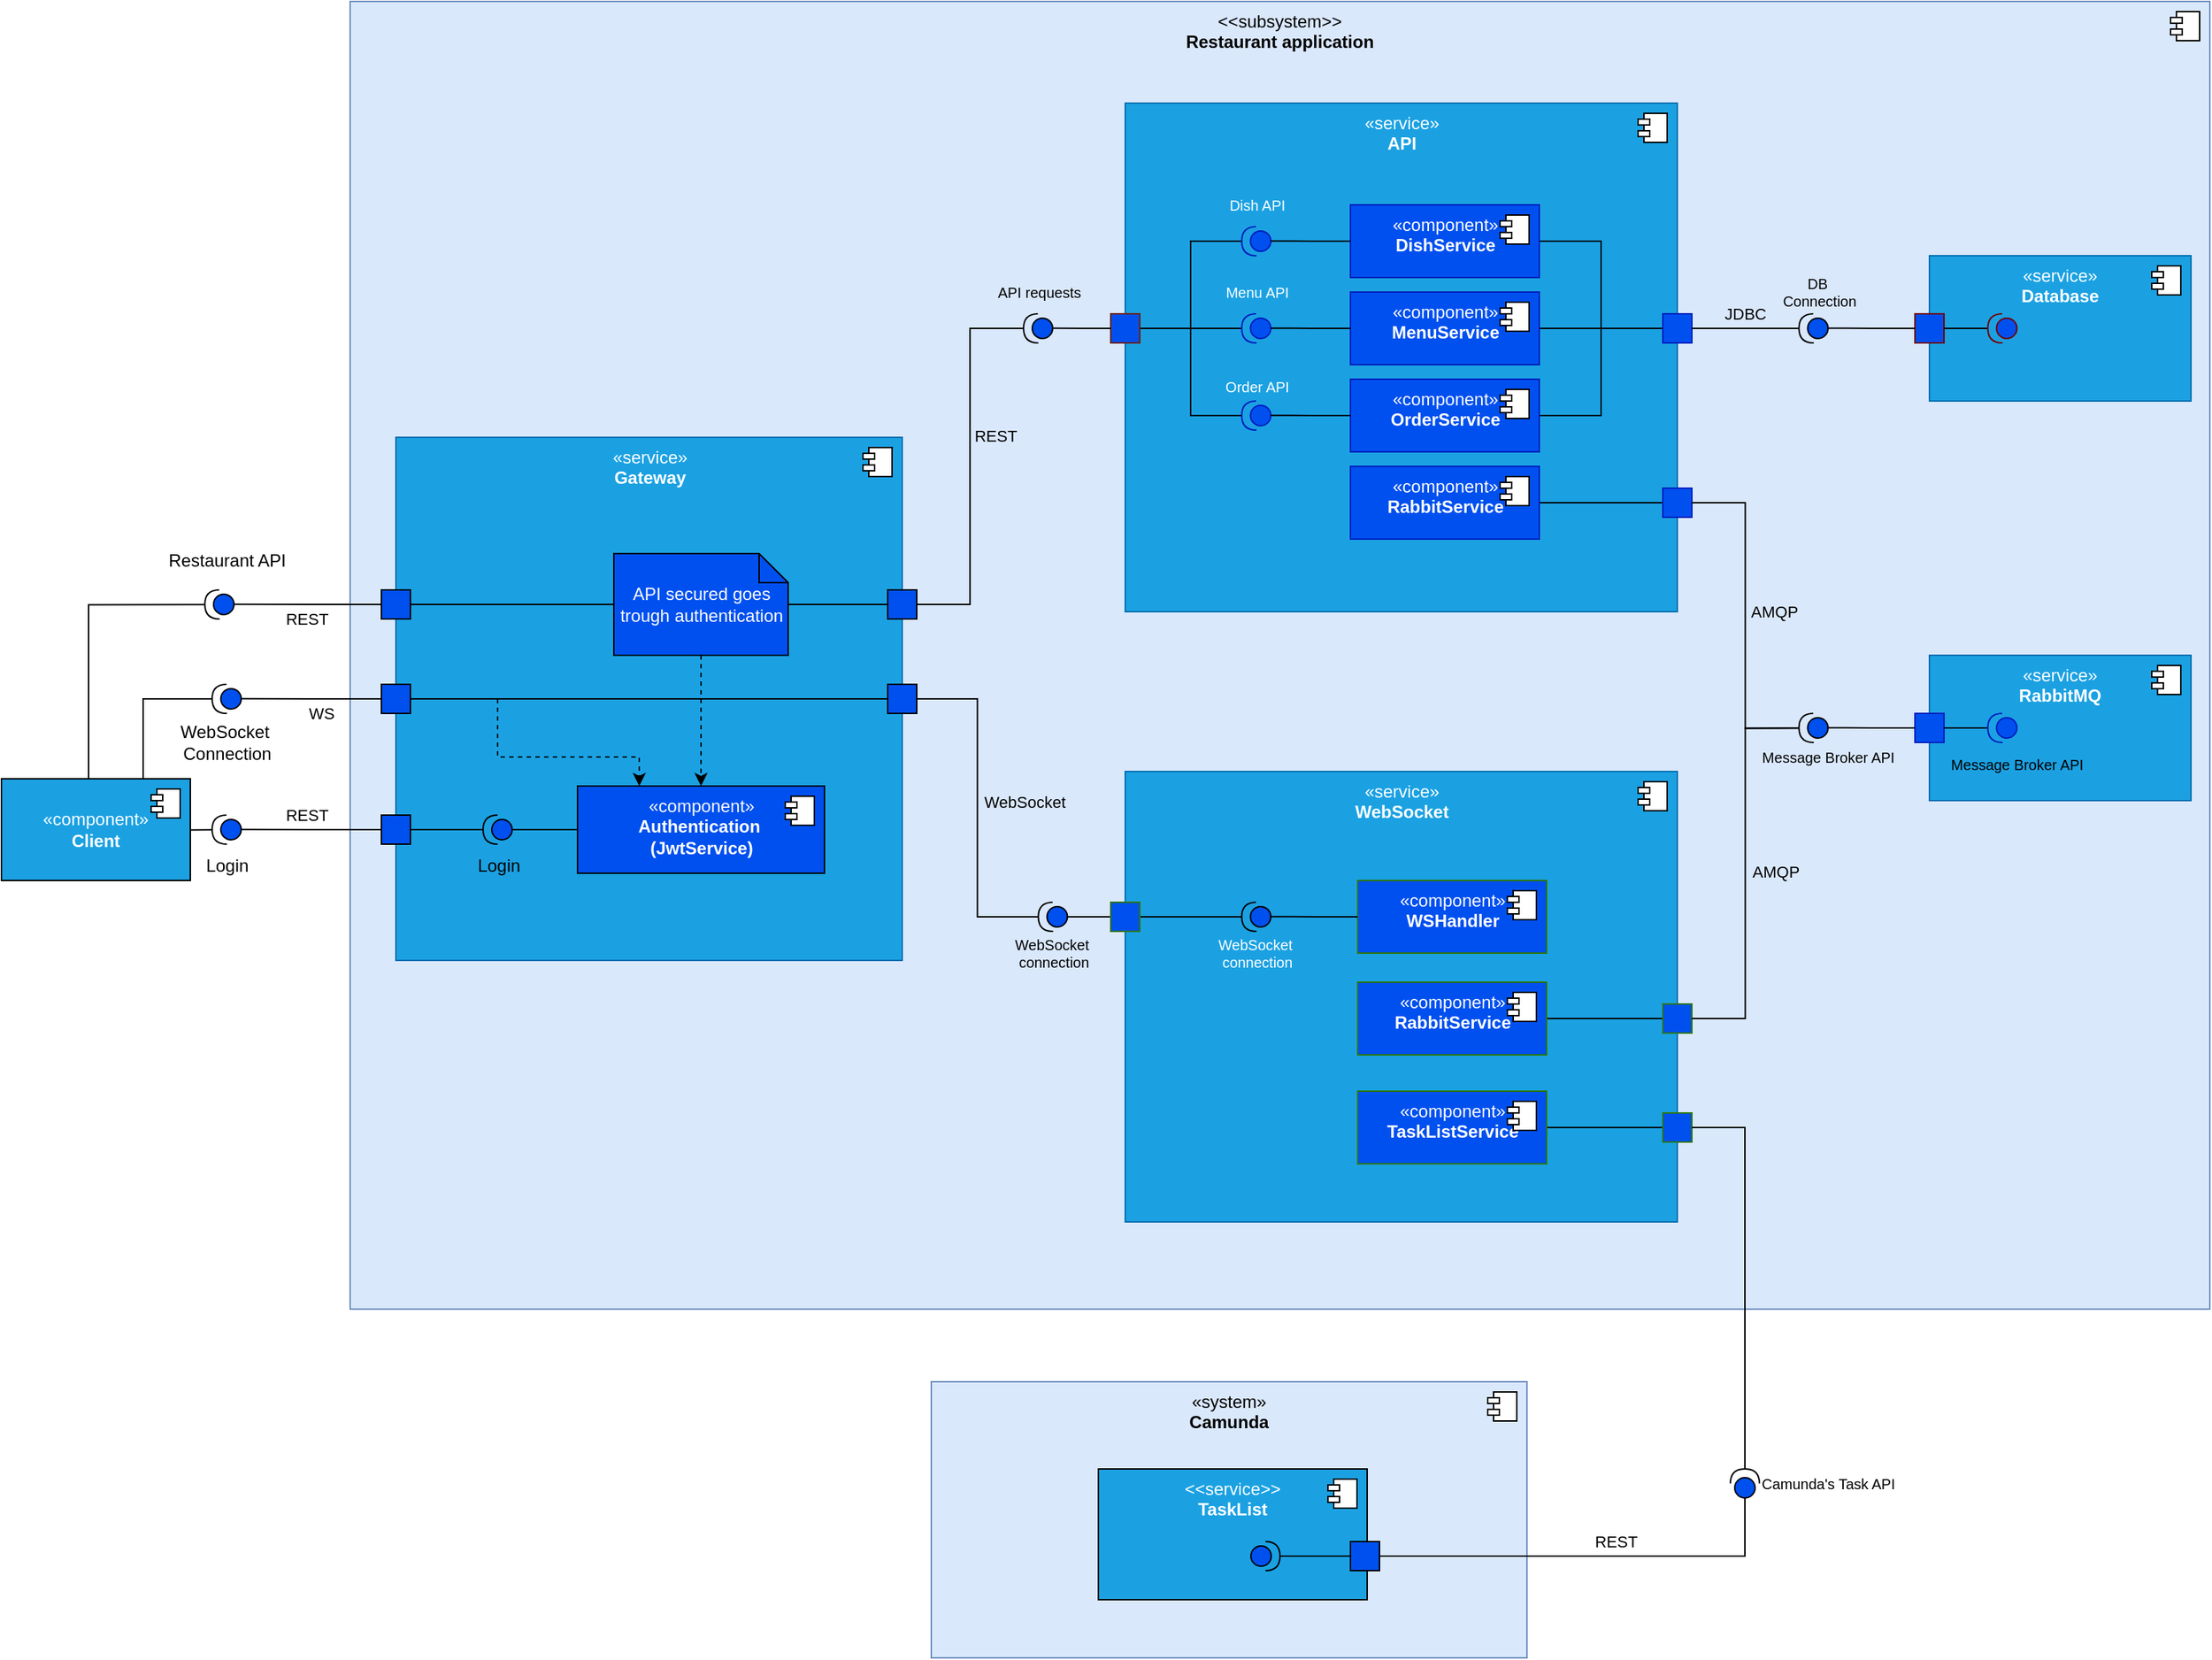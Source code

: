 <mxfile version="28.1.1">
  <diagram name="Pagina-1" id="MnMaTp1NcrIObYT-GjtD">
    <mxGraphModel dx="1760" dy="1254" grid="1" gridSize="10" guides="1" tooltips="1" connect="1" arrows="1" fold="1" page="1" pageScale="1" pageWidth="827" pageHeight="1169" math="0" shadow="0">
      <root>
        <mxCell id="0" />
        <mxCell id="1" parent="0" />
        <mxCell id="Nlh5MWxRUOQyulOnam_9-148" value="«system»&lt;br&gt;&lt;b&gt;Camunda&lt;/b&gt;" style="html=1;dropTarget=0;whiteSpace=wrap;verticalAlign=top;labelBackgroundColor=none;fillColor=#dae8fc;strokeColor=#6c8ebf;" vertex="1" parent="1">
          <mxGeometry x="660" y="960" width="410" height="190" as="geometry" />
        </mxCell>
        <mxCell id="Nlh5MWxRUOQyulOnam_9-149" value="" style="shape=module;jettyWidth=8;jettyHeight=4;fontColor=light-dark(#000000,#000000);labelBackgroundColor=none;" vertex="1" parent="Nlh5MWxRUOQyulOnam_9-148">
          <mxGeometry x="1" width="20" height="20" relative="1" as="geometry">
            <mxPoint x="-27" y="7" as="offset" />
          </mxGeometry>
        </mxCell>
        <mxCell id="Nlh5MWxRUOQyulOnam_9-144" value="&lt;div&gt;&amp;lt;&amp;lt;subsystem&amp;gt;&amp;gt;&lt;/div&gt;&lt;div&gt;&lt;b&gt;Restaurant application&lt;/b&gt;&lt;/div&gt;" style="html=1;dropTarget=0;whiteSpace=wrap;verticalAlign=top;fillColor=#dae8fc;strokeColor=#6c8ebf;labelBackgroundColor=none;" vertex="1" parent="1">
          <mxGeometry x="260" y="10" width="1280" height="900" as="geometry" />
        </mxCell>
        <mxCell id="Nlh5MWxRUOQyulOnam_9-145" value="" style="shape=module;jettyWidth=8;jettyHeight=4;fontColor=light-dark(#000000,#000000);labelBackgroundColor=none;" vertex="1" parent="Nlh5MWxRUOQyulOnam_9-144">
          <mxGeometry x="1" width="20" height="20" relative="1" as="geometry">
            <mxPoint x="-27" y="7" as="offset" />
          </mxGeometry>
        </mxCell>
        <mxCell id="Nlh5MWxRUOQyulOnam_9-1" value="«service»&lt;br&gt;&lt;b&gt;Gateway&lt;/b&gt;" style="html=1;dropTarget=0;whiteSpace=wrap;verticalAlign=top;fontColor=#ffffff;labelBackgroundColor=none;fillColor=#1ba1e2;strokeColor=#006EAF;" vertex="1" parent="1">
          <mxGeometry x="291.5" y="310" width="348.5" height="360" as="geometry" />
        </mxCell>
        <mxCell id="Nlh5MWxRUOQyulOnam_9-2" value="" style="shape=module;jettyWidth=8;jettyHeight=4;fontColor=light-dark(#000000,#000000);labelBackgroundColor=none;" vertex="1" parent="Nlh5MWxRUOQyulOnam_9-1">
          <mxGeometry x="1" width="20" height="20" relative="1" as="geometry">
            <mxPoint x="-27" y="7" as="offset" />
          </mxGeometry>
        </mxCell>
        <mxCell id="Nlh5MWxRUOQyulOnam_9-3" value="«component»&lt;br&gt;&lt;b&gt;Authentication&amp;nbsp;&lt;/b&gt;&lt;div&gt;&lt;b&gt;(JwtService)&lt;/b&gt;&lt;/div&gt;" style="html=1;dropTarget=0;whiteSpace=wrap;verticalAlign=top;fontColor=light-dark(#FFFFFF,#000000);labelBackgroundColor=none;fillColor=#0050EF;" vertex="1" parent="1">
          <mxGeometry x="416.5" y="550" width="170" height="60" as="geometry" />
        </mxCell>
        <mxCell id="Nlh5MWxRUOQyulOnam_9-4" value="" style="shape=module;jettyWidth=8;jettyHeight=4;fontColor=light-dark(#000000,#000000);labelBackgroundColor=none;" vertex="1" parent="Nlh5MWxRUOQyulOnam_9-3">
          <mxGeometry x="1" width="20" height="20" relative="1" as="geometry">
            <mxPoint x="-27" y="7" as="offset" />
          </mxGeometry>
        </mxCell>
        <mxCell id="Nlh5MWxRUOQyulOnam_9-10" style="edgeStyle=orthogonalEdgeStyle;rounded=0;orthogonalLoop=1;jettySize=auto;html=1;entryX=1;entryY=0.5;entryDx=0;entryDy=0;endArrow=none;endFill=0;fontColor=light-dark(#000000,#000000);labelBackgroundColor=none;" edge="1" parent="1" source="Nlh5MWxRUOQyulOnam_9-6" target="Nlh5MWxRUOQyulOnam_9-9">
          <mxGeometry relative="1" as="geometry" />
        </mxCell>
        <mxCell id="Nlh5MWxRUOQyulOnam_9-6" value="" style="shape=providedRequiredInterface;html=1;verticalLabelPosition=bottom;sketch=0;rotation=-180;fontColor=light-dark(#000000,#000000);labelBackgroundColor=none;fillColor=#0050EF;" vertex="1" parent="1">
          <mxGeometry x="351.5" y="570" width="20" height="20" as="geometry" />
        </mxCell>
        <mxCell id="Nlh5MWxRUOQyulOnam_9-7" style="edgeStyle=orthogonalEdgeStyle;rounded=0;orthogonalLoop=1;jettySize=auto;html=1;entryX=0;entryY=0.5;entryDx=0;entryDy=0;entryPerimeter=0;shape=wire;dashed=1;endArrow=none;endFill=0;fontColor=light-dark(#000000,#000000);labelBackgroundColor=none;" edge="1" parent="1" source="Nlh5MWxRUOQyulOnam_9-3" target="Nlh5MWxRUOQyulOnam_9-6">
          <mxGeometry relative="1" as="geometry" />
        </mxCell>
        <mxCell id="Nlh5MWxRUOQyulOnam_9-8" value="Login" style="text;html=1;align=center;verticalAlign=middle;resizable=0;points=[];autosize=1;strokeColor=none;fillColor=none;fontColor=light-dark(#000000,#000000);labelBackgroundColor=none;" vertex="1" parent="1">
          <mxGeometry x="336.5" y="590" width="50" height="30" as="geometry" />
        </mxCell>
        <mxCell id="Nlh5MWxRUOQyulOnam_9-9" value="" style="whiteSpace=wrap;html=1;aspect=fixed;fontColor=light-dark(#000000,#000000);labelBackgroundColor=none;fillColor=#0050EF;" vertex="1" parent="1">
          <mxGeometry x="281.5" y="570" width="20" height="20" as="geometry" />
        </mxCell>
        <mxCell id="Nlh5MWxRUOQyulOnam_9-11" value="«component»&lt;br&gt;&lt;b&gt;Client&lt;/b&gt;" style="html=1;dropTarget=0;whiteSpace=wrap;fontColor=light-dark(#FFFFFF,#000000);labelBackgroundColor=none;fillColor=#1BA1E2;" vertex="1" parent="1">
          <mxGeometry x="20" y="545" width="130" height="70" as="geometry" />
        </mxCell>
        <mxCell id="Nlh5MWxRUOQyulOnam_9-12" value="" style="shape=module;jettyWidth=8;jettyHeight=4;fontColor=light-dark(#000000,#000000);labelBackgroundColor=none;" vertex="1" parent="Nlh5MWxRUOQyulOnam_9-11">
          <mxGeometry x="1" width="20" height="20" relative="1" as="geometry">
            <mxPoint x="-27" y="7" as="offset" />
          </mxGeometry>
        </mxCell>
        <mxCell id="Nlh5MWxRUOQyulOnam_9-16" style="edgeStyle=orthogonalEdgeStyle;rounded=0;orthogonalLoop=1;jettySize=auto;html=1;exitX=1;exitY=0.5;exitDx=0;exitDy=0;exitPerimeter=0;entryX=1;entryY=0.5;entryDx=0;entryDy=0;endArrow=none;endFill=0;fontColor=light-dark(#000000,#000000);labelBackgroundColor=none;" edge="1" parent="1" source="Nlh5MWxRUOQyulOnam_9-13" target="Nlh5MWxRUOQyulOnam_9-11">
          <mxGeometry relative="1" as="geometry" />
        </mxCell>
        <mxCell id="Nlh5MWxRUOQyulOnam_9-13" value="" style="shape=providedRequiredInterface;html=1;verticalLabelPosition=bottom;sketch=0;rotation=-181;fontColor=light-dark(#000000,#000000);labelBackgroundColor=none;fillColor=#0050EF;" vertex="1" parent="1">
          <mxGeometry x="165" y="570" width="20" height="20" as="geometry" />
        </mxCell>
        <mxCell id="Nlh5MWxRUOQyulOnam_9-14" value="REST" style="edgeStyle=orthogonalEdgeStyle;rounded=0;orthogonalLoop=1;jettySize=auto;html=1;entryX=0;entryY=0.5;entryDx=0;entryDy=0;entryPerimeter=0;endArrow=none;endFill=0;fontColor=light-dark(#000000,#000000);labelBackgroundColor=none;" edge="1" parent="1" source="Nlh5MWxRUOQyulOnam_9-9" target="Nlh5MWxRUOQyulOnam_9-13">
          <mxGeometry x="0.067" y="-10" relative="1" as="geometry">
            <mxPoint as="offset" />
          </mxGeometry>
        </mxCell>
        <mxCell id="Nlh5MWxRUOQyulOnam_9-17" value="Login" style="text;html=1;align=center;verticalAlign=middle;resizable=0;points=[];autosize=1;strokeColor=none;fillColor=none;fontColor=light-dark(#000000,#000000);labelBackgroundColor=none;" vertex="1" parent="1">
          <mxGeometry x="150" y="590" width="50" height="30" as="geometry" />
        </mxCell>
        <mxCell id="Nlh5MWxRUOQyulOnam_9-18" value="«service»&lt;br&gt;&lt;b&gt;API&lt;/b&gt;" style="html=1;dropTarget=0;whiteSpace=wrap;verticalAlign=top;fontColor=#ffffff;labelBackgroundColor=none;fillColor=#1ba1e2;strokeColor=#006EAF;" vertex="1" parent="1">
          <mxGeometry x="793.5" y="80" width="380" height="350" as="geometry" />
        </mxCell>
        <mxCell id="Nlh5MWxRUOQyulOnam_9-19" value="" style="shape=module;jettyWidth=8;jettyHeight=4;fontColor=light-dark(#000000,#000000);labelBackgroundColor=none;" vertex="1" parent="Nlh5MWxRUOQyulOnam_9-18">
          <mxGeometry x="1" width="20" height="20" relative="1" as="geometry">
            <mxPoint x="-27" y="7" as="offset" />
          </mxGeometry>
        </mxCell>
        <mxCell id="Nlh5MWxRUOQyulOnam_9-135" style="edgeStyle=orthogonalEdgeStyle;rounded=0;orthogonalLoop=1;jettySize=auto;html=1;entryX=0;entryY=0.5;entryDx=0;entryDy=0;endArrow=none;endFill=0;fontColor=light-dark(#000000,#000000);labelBackgroundColor=none;" edge="1" parent="1" source="Nlh5MWxRUOQyulOnam_9-20" target="Nlh5MWxRUOQyulOnam_9-134">
          <mxGeometry relative="1" as="geometry" />
        </mxCell>
        <mxCell id="Nlh5MWxRUOQyulOnam_9-20" value="«component»&lt;br&gt;&lt;div&gt;&lt;b&gt;DishService&lt;/b&gt;&lt;/div&gt;" style="html=1;dropTarget=0;whiteSpace=wrap;verticalAlign=top;fontColor=#ffffff;labelBackgroundColor=none;fillColor=#0050ef;strokeColor=#001DBC;" vertex="1" parent="1">
          <mxGeometry x="948.5" y="150" width="130" height="50" as="geometry" />
        </mxCell>
        <mxCell id="Nlh5MWxRUOQyulOnam_9-21" value="" style="shape=module;jettyWidth=8;jettyHeight=4;fontColor=light-dark(#000000,#000000);labelBackgroundColor=none;" vertex="1" parent="Nlh5MWxRUOQyulOnam_9-20">
          <mxGeometry x="1" width="20" height="20" relative="1" as="geometry">
            <mxPoint x="-27" y="7" as="offset" />
          </mxGeometry>
        </mxCell>
        <mxCell id="Nlh5MWxRUOQyulOnam_9-136" style="edgeStyle=orthogonalEdgeStyle;rounded=0;orthogonalLoop=1;jettySize=auto;html=1;entryX=0;entryY=0.5;entryDx=0;entryDy=0;endArrow=none;endFill=0;fontColor=light-dark(#000000,#000000);labelBackgroundColor=none;" edge="1" parent="1" source="Nlh5MWxRUOQyulOnam_9-22" target="Nlh5MWxRUOQyulOnam_9-134">
          <mxGeometry relative="1" as="geometry" />
        </mxCell>
        <mxCell id="Nlh5MWxRUOQyulOnam_9-22" value="«component»&lt;br&gt;&lt;div&gt;&lt;b&gt;MenuService&lt;/b&gt;&lt;/div&gt;" style="html=1;dropTarget=0;whiteSpace=wrap;verticalAlign=top;fontColor=#ffffff;labelBackgroundColor=none;fillColor=#0050ef;strokeColor=#001DBC;" vertex="1" parent="1">
          <mxGeometry x="948.5" y="210" width="130" height="50" as="geometry" />
        </mxCell>
        <mxCell id="Nlh5MWxRUOQyulOnam_9-23" value="" style="shape=module;jettyWidth=8;jettyHeight=4;fontColor=light-dark(#000000,#000000);labelBackgroundColor=none;" vertex="1" parent="Nlh5MWxRUOQyulOnam_9-22">
          <mxGeometry x="1" width="20" height="20" relative="1" as="geometry">
            <mxPoint x="-27" y="7" as="offset" />
          </mxGeometry>
        </mxCell>
        <mxCell id="Nlh5MWxRUOQyulOnam_9-139" style="edgeStyle=orthogonalEdgeStyle;rounded=0;orthogonalLoop=1;jettySize=auto;html=1;entryX=0;entryY=0.5;entryDx=0;entryDy=0;endArrow=none;endFill=0;fontColor=light-dark(#000000,#000000);labelBackgroundColor=none;" edge="1" parent="1" source="Nlh5MWxRUOQyulOnam_9-24" target="Nlh5MWxRUOQyulOnam_9-134">
          <mxGeometry relative="1" as="geometry" />
        </mxCell>
        <mxCell id="Nlh5MWxRUOQyulOnam_9-24" value="«component»&lt;br&gt;&lt;div&gt;&lt;b&gt;OrderService&lt;/b&gt;&lt;/div&gt;" style="html=1;dropTarget=0;whiteSpace=wrap;verticalAlign=top;fontColor=#ffffff;labelBackgroundColor=none;fillColor=#0050ef;strokeColor=#001DBC;" vertex="1" parent="1">
          <mxGeometry x="948.5" y="270" width="130" height="50" as="geometry" />
        </mxCell>
        <mxCell id="Nlh5MWxRUOQyulOnam_9-25" value="" style="shape=module;jettyWidth=8;jettyHeight=4;fontColor=light-dark(#000000,#000000);labelBackgroundColor=none;" vertex="1" parent="Nlh5MWxRUOQyulOnam_9-24">
          <mxGeometry x="1" width="20" height="20" relative="1" as="geometry">
            <mxPoint x="-27" y="7" as="offset" />
          </mxGeometry>
        </mxCell>
        <mxCell id="Nlh5MWxRUOQyulOnam_9-108" style="edgeStyle=orthogonalEdgeStyle;rounded=0;orthogonalLoop=1;jettySize=auto;html=1;entryX=0;entryY=0.5;entryDx=0;entryDy=0;endArrow=none;endFill=0;fontColor=light-dark(#000000,#000000);labelBackgroundColor=none;" edge="1" parent="1" source="Nlh5MWxRUOQyulOnam_9-26" target="Nlh5MWxRUOQyulOnam_9-107">
          <mxGeometry relative="1" as="geometry" />
        </mxCell>
        <mxCell id="Nlh5MWxRUOQyulOnam_9-26" value="«component»&lt;br&gt;&lt;div&gt;&lt;b&gt;RabbitService&lt;/b&gt;&lt;/div&gt;" style="html=1;dropTarget=0;whiteSpace=wrap;verticalAlign=top;fontColor=#ffffff;labelBackgroundColor=none;fillColor=#0050ef;strokeColor=#001DBC;" vertex="1" parent="1">
          <mxGeometry x="948.5" y="330" width="130" height="50" as="geometry" />
        </mxCell>
        <mxCell id="Nlh5MWxRUOQyulOnam_9-27" value="" style="shape=module;jettyWidth=8;jettyHeight=4;fontColor=light-dark(#000000,#000000);labelBackgroundColor=none;" vertex="1" parent="Nlh5MWxRUOQyulOnam_9-26">
          <mxGeometry x="1" width="20" height="20" relative="1" as="geometry">
            <mxPoint x="-27" y="7" as="offset" />
          </mxGeometry>
        </mxCell>
        <mxCell id="Nlh5MWxRUOQyulOnam_9-28" value="" style="shape=providedRequiredInterface;html=1;verticalLabelPosition=bottom;sketch=0;rotation=-181;fontColor=light-dark(#000000,#000000);labelBackgroundColor=none;fillColor=#0050EF;" vertex="1" parent="1">
          <mxGeometry x="160.003" y="415.003" width="20" height="20" as="geometry" />
        </mxCell>
        <mxCell id="Nlh5MWxRUOQyulOnam_9-29" style="edgeStyle=orthogonalEdgeStyle;rounded=0;orthogonalLoop=1;jettySize=auto;html=1;entryX=1;entryY=0.5;entryDx=0;entryDy=0;entryPerimeter=0;endArrow=none;endFill=0;fontColor=light-dark(#000000,#000000);labelBackgroundColor=none;" edge="1" parent="1" source="Nlh5MWxRUOQyulOnam_9-11" target="Nlh5MWxRUOQyulOnam_9-28">
          <mxGeometry relative="1" as="geometry">
            <Array as="points">
              <mxPoint x="80" y="425" />
            </Array>
          </mxGeometry>
        </mxCell>
        <mxCell id="Nlh5MWxRUOQyulOnam_9-34" style="edgeStyle=orthogonalEdgeStyle;rounded=0;orthogonalLoop=1;jettySize=auto;html=1;endArrow=none;endFill=0;fontColor=light-dark(#000000,#000000);labelBackgroundColor=none;" edge="1" parent="1" source="Nlh5MWxRUOQyulOnam_9-30" target="Nlh5MWxRUOQyulOnam_9-33">
          <mxGeometry relative="1" as="geometry" />
        </mxCell>
        <mxCell id="Nlh5MWxRUOQyulOnam_9-30" value="" style="whiteSpace=wrap;html=1;aspect=fixed;fontColor=light-dark(#000000,#000000);labelBackgroundColor=none;fillColor=#0050EF;" vertex="1" parent="1">
          <mxGeometry x="281.5" y="415" width="20" height="20" as="geometry" />
        </mxCell>
        <mxCell id="Nlh5MWxRUOQyulOnam_9-31" style="edgeStyle=orthogonalEdgeStyle;rounded=0;orthogonalLoop=1;jettySize=auto;html=1;entryX=0;entryY=0.5;entryDx=0;entryDy=0;entryPerimeter=0;endArrow=none;endFill=0;fontColor=light-dark(#000000,#000000);labelBackgroundColor=none;" edge="1" parent="1" source="Nlh5MWxRUOQyulOnam_9-30" target="Nlh5MWxRUOQyulOnam_9-28">
          <mxGeometry relative="1" as="geometry" />
        </mxCell>
        <mxCell id="Nlh5MWxRUOQyulOnam_9-58" value="REST" style="edgeLabel;html=1;align=center;verticalAlign=middle;resizable=0;points=[];fontColor=light-dark(#000000,#000000);labelBackgroundColor=none;" vertex="1" connectable="0" parent="Nlh5MWxRUOQyulOnam_9-31">
          <mxGeometry x="0.129" y="1" relative="1" as="geometry">
            <mxPoint x="6" y="9" as="offset" />
          </mxGeometry>
        </mxCell>
        <mxCell id="Nlh5MWxRUOQyulOnam_9-36" style="edgeStyle=orthogonalEdgeStyle;rounded=0;orthogonalLoop=1;jettySize=auto;html=1;endArrow=none;endFill=0;fontColor=light-dark(#000000,#000000);labelBackgroundColor=none;" edge="1" parent="1" source="Nlh5MWxRUOQyulOnam_9-33" target="Nlh5MWxRUOQyulOnam_9-35">
          <mxGeometry relative="1" as="geometry" />
        </mxCell>
        <mxCell id="Nlh5MWxRUOQyulOnam_9-54" style="edgeStyle=orthogonalEdgeStyle;rounded=0;orthogonalLoop=1;jettySize=auto;html=1;entryX=0.5;entryY=0;entryDx=0;entryDy=0;dashed=1;fontColor=light-dark(#000000,#000000);labelBackgroundColor=none;" edge="1" parent="1" source="Nlh5MWxRUOQyulOnam_9-33" target="Nlh5MWxRUOQyulOnam_9-3">
          <mxGeometry relative="1" as="geometry" />
        </mxCell>
        <mxCell id="Nlh5MWxRUOQyulOnam_9-33" value="API secured goes trough authentication" style="shape=note;size=20;whiteSpace=wrap;html=1;fontColor=light-dark(#FFFFFF,#000000);labelBackgroundColor=none;fillColor=#0050EF;" vertex="1" parent="1">
          <mxGeometry x="441.5" y="390" width="120" height="70" as="geometry" />
        </mxCell>
        <mxCell id="Nlh5MWxRUOQyulOnam_9-35" value="" style="whiteSpace=wrap;html=1;aspect=fixed;fontColor=light-dark(#000000,#000000);labelBackgroundColor=none;fillColor=#0050EF;" vertex="1" parent="1">
          <mxGeometry x="630" y="415" width="20" height="20" as="geometry" />
        </mxCell>
        <mxCell id="Nlh5MWxRUOQyulOnam_9-47" style="edgeStyle=orthogonalEdgeStyle;rounded=0;orthogonalLoop=1;jettySize=auto;html=1;entryX=1;entryY=0.5;entryDx=0;entryDy=0;endArrow=none;endFill=0;fontColor=light-dark(#000000,#000000);labelBackgroundColor=none;" edge="1" parent="1" source="Nlh5MWxRUOQyulOnam_9-37" target="Nlh5MWxRUOQyulOnam_9-40">
          <mxGeometry relative="1" as="geometry">
            <mxPoint x="843.5" y="230" as="targetPoint" />
          </mxGeometry>
        </mxCell>
        <mxCell id="Nlh5MWxRUOQyulOnam_9-37" value="" style="shape=providedRequiredInterface;html=1;verticalLabelPosition=bottom;sketch=0;rotation=-181;fontColor=#ffffff;labelBackgroundColor=none;fillColor=#0050ef;strokeColor=#001DBC;" vertex="1" parent="1">
          <mxGeometry x="873.673" y="165.003" width="20" height="20" as="geometry" />
        </mxCell>
        <mxCell id="Nlh5MWxRUOQyulOnam_9-45" style="edgeStyle=orthogonalEdgeStyle;rounded=0;orthogonalLoop=1;jettySize=auto;html=1;entryX=1;entryY=0.5;entryDx=0;entryDy=0;endArrow=none;endFill=0;fontColor=light-dark(#000000,#000000);labelBackgroundColor=none;" edge="1" parent="1" source="Nlh5MWxRUOQyulOnam_9-38" target="Nlh5MWxRUOQyulOnam_9-40">
          <mxGeometry relative="1" as="geometry" />
        </mxCell>
        <mxCell id="Nlh5MWxRUOQyulOnam_9-38" value="" style="shape=providedRequiredInterface;html=1;verticalLabelPosition=bottom;sketch=0;rotation=-181;fontColor=#ffffff;labelBackgroundColor=none;fillColor=#0050ef;strokeColor=#001DBC;" vertex="1" parent="1">
          <mxGeometry x="873.673" y="225.003" width="20" height="20" as="geometry" />
        </mxCell>
        <mxCell id="Nlh5MWxRUOQyulOnam_9-46" style="edgeStyle=orthogonalEdgeStyle;rounded=0;orthogonalLoop=1;jettySize=auto;html=1;entryX=1;entryY=0.5;entryDx=0;entryDy=0;endArrow=none;endFill=0;fontColor=light-dark(#000000,#000000);labelBackgroundColor=none;" edge="1" parent="1" source="Nlh5MWxRUOQyulOnam_9-39" target="Nlh5MWxRUOQyulOnam_9-40">
          <mxGeometry relative="1" as="geometry">
            <mxPoint x="843.5" y="240" as="targetPoint" />
          </mxGeometry>
        </mxCell>
        <mxCell id="Nlh5MWxRUOQyulOnam_9-39" value="" style="shape=providedRequiredInterface;html=1;verticalLabelPosition=bottom;sketch=0;rotation=-181;fontColor=#ffffff;labelBackgroundColor=none;fillColor=#0050ef;strokeColor=#001DBC;" vertex="1" parent="1">
          <mxGeometry x="873.673" y="285.003" width="20" height="20" as="geometry" />
        </mxCell>
        <mxCell id="Nlh5MWxRUOQyulOnam_9-40" value="" style="whiteSpace=wrap;html=1;aspect=fixed;fontColor=#ffffff;labelBackgroundColor=none;fillColor=#0050EF;strokeColor=#6D1F00;" vertex="1" parent="1">
          <mxGeometry x="783.5" y="225" width="20" height="20" as="geometry" />
        </mxCell>
        <mxCell id="Nlh5MWxRUOQyulOnam_9-49" style="edgeStyle=orthogonalEdgeStyle;rounded=0;orthogonalLoop=1;jettySize=auto;html=1;entryX=1;entryY=0.5;entryDx=0;entryDy=0;endArrow=none;endFill=0;fontColor=light-dark(#000000,#000000);labelBackgroundColor=none;" edge="1" parent="1" source="Nlh5MWxRUOQyulOnam_9-41" target="Nlh5MWxRUOQyulOnam_9-35">
          <mxGeometry relative="1" as="geometry" />
        </mxCell>
        <mxCell id="Nlh5MWxRUOQyulOnam_9-56" value="REST" style="edgeLabel;html=1;align=center;verticalAlign=middle;resizable=0;points=[];fontColor=light-dark(#000000,#000000);labelBackgroundColor=none;" vertex="1" connectable="0" parent="Nlh5MWxRUOQyulOnam_9-49">
          <mxGeometry x="-0.181" y="-2" relative="1" as="geometry">
            <mxPoint x="19" y="3" as="offset" />
          </mxGeometry>
        </mxCell>
        <mxCell id="Nlh5MWxRUOQyulOnam_9-41" value="" style="shape=providedRequiredInterface;html=1;verticalLabelPosition=bottom;sketch=0;rotation=-181;fontColor=light-dark(#000000,#000000);labelBackgroundColor=none;fillColor=#0050EF;" vertex="1" parent="1">
          <mxGeometry x="723.503" y="225.003" width="20" height="20" as="geometry" />
        </mxCell>
        <mxCell id="Nlh5MWxRUOQyulOnam_9-48" style="edgeStyle=orthogonalEdgeStyle;rounded=0;orthogonalLoop=1;jettySize=auto;html=1;entryX=0;entryY=0.5;entryDx=0;entryDy=0;entryPerimeter=0;endArrow=none;endFill=0;fontColor=light-dark(#000000,#000000);labelBackgroundColor=none;" edge="1" parent="1" source="Nlh5MWxRUOQyulOnam_9-40" target="Nlh5MWxRUOQyulOnam_9-41">
          <mxGeometry relative="1" as="geometry" />
        </mxCell>
        <mxCell id="Nlh5MWxRUOQyulOnam_9-50" value="API requests" style="text;html=1;align=center;verticalAlign=middle;resizable=0;points=[];autosize=1;strokeColor=none;fillColor=none;fontSize=10;fontColor=light-dark(#000000,#000000);labelBackgroundColor=none;" vertex="1" parent="1">
          <mxGeometry x="693.5" y="195" width="80" height="30" as="geometry" />
        </mxCell>
        <mxCell id="Nlh5MWxRUOQyulOnam_9-52" style="edgeStyle=orthogonalEdgeStyle;rounded=0;orthogonalLoop=1;jettySize=auto;html=1;entryX=0;entryY=0.5;entryDx=0;entryDy=0;entryPerimeter=0;endArrow=none;endFill=0;fontColor=light-dark(#000000,#000000);labelBackgroundColor=none;" edge="1" parent="1" source="Nlh5MWxRUOQyulOnam_9-22" target="Nlh5MWxRUOQyulOnam_9-38">
          <mxGeometry relative="1" as="geometry" />
        </mxCell>
        <mxCell id="Nlh5MWxRUOQyulOnam_9-53" style="edgeStyle=orthogonalEdgeStyle;rounded=0;orthogonalLoop=1;jettySize=auto;html=1;entryX=0;entryY=0.5;entryDx=0;entryDy=0;entryPerimeter=0;endArrow=none;endFill=0;fontColor=light-dark(#000000,#000000);labelBackgroundColor=none;" edge="1" parent="1" source="Nlh5MWxRUOQyulOnam_9-24" target="Nlh5MWxRUOQyulOnam_9-39">
          <mxGeometry relative="1" as="geometry" />
        </mxCell>
        <mxCell id="Nlh5MWxRUOQyulOnam_9-72" style="edgeStyle=orthogonalEdgeStyle;rounded=0;orthogonalLoop=1;jettySize=auto;html=1;entryX=0;entryY=0.5;entryDx=0;entryDy=0;endArrow=none;endFill=0;fontColor=light-dark(#000000,#000000);labelBackgroundColor=none;" edge="1" parent="1" source="Nlh5MWxRUOQyulOnam_9-61" target="Nlh5MWxRUOQyulOnam_9-71">
          <mxGeometry relative="1" as="geometry" />
        </mxCell>
        <mxCell id="Nlh5MWxRUOQyulOnam_9-73" style="edgeStyle=orthogonalEdgeStyle;rounded=0;orthogonalLoop=1;jettySize=auto;html=1;entryX=0.25;entryY=0;entryDx=0;entryDy=0;dashed=1;fontColor=light-dark(#000000,#000000);labelBackgroundColor=none;" edge="1" parent="1" source="Nlh5MWxRUOQyulOnam_9-61" target="Nlh5MWxRUOQyulOnam_9-3">
          <mxGeometry relative="1" as="geometry">
            <Array as="points">
              <mxPoint x="361.5" y="490" />
              <mxPoint x="361.5" y="530" />
              <mxPoint x="459.5" y="530" />
            </Array>
          </mxGeometry>
        </mxCell>
        <mxCell id="Nlh5MWxRUOQyulOnam_9-61" value="" style="whiteSpace=wrap;html=1;aspect=fixed;fontColor=light-dark(#000000,#000000);labelBackgroundColor=none;fillColor=#0050EF;" vertex="1" parent="1">
          <mxGeometry x="281.5" y="480" width="20" height="20" as="geometry" />
        </mxCell>
        <mxCell id="Nlh5MWxRUOQyulOnam_9-68" style="edgeStyle=orthogonalEdgeStyle;rounded=0;orthogonalLoop=1;jettySize=auto;html=1;entryX=0.75;entryY=0;entryDx=0;entryDy=0;endArrow=none;endFill=0;fontColor=light-dark(#000000,#000000);labelBackgroundColor=none;" edge="1" parent="1" source="Nlh5MWxRUOQyulOnam_9-64" target="Nlh5MWxRUOQyulOnam_9-11">
          <mxGeometry relative="1" as="geometry" />
        </mxCell>
        <mxCell id="Nlh5MWxRUOQyulOnam_9-64" value="" style="shape=providedRequiredInterface;html=1;verticalLabelPosition=bottom;sketch=0;rotation=-181;fontColor=light-dark(#000000,#000000);labelBackgroundColor=none;fillColor=#0050EF;" vertex="1" parent="1">
          <mxGeometry x="165.003" y="480.003" width="20" height="20" as="geometry" />
        </mxCell>
        <mxCell id="Nlh5MWxRUOQyulOnam_9-95" style="edgeStyle=orthogonalEdgeStyle;rounded=0;orthogonalLoop=1;jettySize=auto;html=1;entryX=0;entryY=0.5;entryDx=0;entryDy=0;endArrow=none;endFill=0;fontColor=light-dark(#000000,#000000);labelBackgroundColor=none;" edge="1" parent="1" source="Nlh5MWxRUOQyulOnam_9-96" target="Nlh5MWxRUOQyulOnam_9-90">
          <mxGeometry relative="1" as="geometry" />
        </mxCell>
        <mxCell id="Nlh5MWxRUOQyulOnam_9-71" value="" style="whiteSpace=wrap;html=1;aspect=fixed;fontColor=light-dark(#000000,#000000);labelBackgroundColor=none;fillColor=#0050EF;" vertex="1" parent="1">
          <mxGeometry x="630" y="480" width="20" height="20" as="geometry" />
        </mxCell>
        <mxCell id="Nlh5MWxRUOQyulOnam_9-74" value="«service»&lt;br&gt;&lt;b&gt;WebSocket&lt;/b&gt;" style="html=1;dropTarget=0;whiteSpace=wrap;verticalAlign=top;fillColor=#1ba1e2;fontColor=#ffffff;strokeColor=#006EAF;labelBackgroundColor=none;" vertex="1" parent="1">
          <mxGeometry x="793.5" y="540" width="380" height="310" as="geometry" />
        </mxCell>
        <mxCell id="Nlh5MWxRUOQyulOnam_9-75" value="" style="shape=module;jettyWidth=8;jettyHeight=4;fontColor=light-dark(#000000,#000000);labelBackgroundColor=none;" vertex="1" parent="Nlh5MWxRUOQyulOnam_9-74">
          <mxGeometry x="1" width="20" height="20" relative="1" as="geometry">
            <mxPoint x="-27" y="7" as="offset" />
          </mxGeometry>
        </mxCell>
        <mxCell id="Nlh5MWxRUOQyulOnam_9-76" value="«component»&lt;br&gt;&lt;div&gt;&lt;b&gt;WSHandler&lt;/b&gt;&lt;/div&gt;" style="html=1;dropTarget=0;whiteSpace=wrap;verticalAlign=top;fillColor=#0050EF;fontColor=light-dark(#FFFFFF,#000000);strokeColor=#2D7600;labelBackgroundColor=none;" vertex="1" parent="1">
          <mxGeometry x="953.5" y="615" width="130" height="50" as="geometry" />
        </mxCell>
        <mxCell id="Nlh5MWxRUOQyulOnam_9-77" value="" style="shape=module;jettyWidth=8;jettyHeight=4;fontColor=light-dark(#000000,#000000);labelBackgroundColor=none;" vertex="1" parent="Nlh5MWxRUOQyulOnam_9-76">
          <mxGeometry x="1" width="20" height="20" relative="1" as="geometry">
            <mxPoint x="-27" y="7" as="offset" />
          </mxGeometry>
        </mxCell>
        <mxCell id="Nlh5MWxRUOQyulOnam_9-153" style="edgeStyle=orthogonalEdgeStyle;rounded=0;orthogonalLoop=1;jettySize=auto;html=1;entryX=0;entryY=0.5;entryDx=0;entryDy=0;endArrow=none;endFill=0;fontColor=light-dark(#000000,#000000);labelBackgroundColor=none;" edge="1" parent="1" source="Nlh5MWxRUOQyulOnam_9-78" target="Nlh5MWxRUOQyulOnam_9-152">
          <mxGeometry relative="1" as="geometry" />
        </mxCell>
        <mxCell id="Nlh5MWxRUOQyulOnam_9-78" value="«component»&lt;br&gt;&lt;div&gt;&lt;b&gt;TaskListService&lt;/b&gt;&lt;/div&gt;" style="html=1;dropTarget=0;whiteSpace=wrap;verticalAlign=top;fillColor=#0050EF;fontColor=light-dark(#FFFFFF,#000000);strokeColor=#2D7600;labelBackgroundColor=none;" vertex="1" parent="1">
          <mxGeometry x="953.5" y="760" width="130" height="50" as="geometry" />
        </mxCell>
        <mxCell id="Nlh5MWxRUOQyulOnam_9-79" value="" style="shape=module;jettyWidth=8;jettyHeight=4;fontColor=light-dark(#000000,#000000);labelBackgroundColor=none;" vertex="1" parent="Nlh5MWxRUOQyulOnam_9-78">
          <mxGeometry x="1" width="20" height="20" relative="1" as="geometry">
            <mxPoint x="-27" y="7" as="offset" />
          </mxGeometry>
        </mxCell>
        <mxCell id="Nlh5MWxRUOQyulOnam_9-114" style="edgeStyle=orthogonalEdgeStyle;rounded=0;orthogonalLoop=1;jettySize=auto;html=1;entryX=0;entryY=0.5;entryDx=0;entryDy=0;endArrow=none;endFill=0;fontColor=light-dark(#000000,#000000);labelBackgroundColor=none;" edge="1" parent="1" source="Nlh5MWxRUOQyulOnam_9-82" target="Nlh5MWxRUOQyulOnam_9-113">
          <mxGeometry relative="1" as="geometry" />
        </mxCell>
        <mxCell id="Nlh5MWxRUOQyulOnam_9-82" value="«component»&lt;br&gt;&lt;div&gt;&lt;b&gt;RabbitService&lt;/b&gt;&lt;/div&gt;" style="html=1;dropTarget=0;whiteSpace=wrap;verticalAlign=top;fillColor=#0050EF;fontColor=light-dark(#FFFFFF,#000000);strokeColor=#2D7600;labelBackgroundColor=none;" vertex="1" parent="1">
          <mxGeometry x="953.5" y="685" width="130" height="50" as="geometry" />
        </mxCell>
        <mxCell id="Nlh5MWxRUOQyulOnam_9-83" value="" style="shape=module;jettyWidth=8;jettyHeight=4;fontColor=light-dark(#000000,#000000);labelBackgroundColor=none;" vertex="1" parent="Nlh5MWxRUOQyulOnam_9-82">
          <mxGeometry x="1" width="20" height="20" relative="1" as="geometry">
            <mxPoint x="-27" y="7" as="offset" />
          </mxGeometry>
        </mxCell>
        <mxCell id="Nlh5MWxRUOQyulOnam_9-84" style="edgeStyle=orthogonalEdgeStyle;rounded=0;orthogonalLoop=1;jettySize=auto;html=1;entryX=1;entryY=0.5;entryDx=0;entryDy=0;endArrow=none;endFill=0;fontColor=light-dark(#000000,#000000);labelBackgroundColor=none;" edge="1" parent="1" source="Nlh5MWxRUOQyulOnam_9-85" target="Nlh5MWxRUOQyulOnam_9-90">
          <mxGeometry relative="1" as="geometry">
            <mxPoint x="848.5" y="710" as="targetPoint" />
          </mxGeometry>
        </mxCell>
        <mxCell id="Nlh5MWxRUOQyulOnam_9-85" value="" style="shape=providedRequiredInterface;html=1;verticalLabelPosition=bottom;sketch=0;rotation=-181;fontColor=light-dark(#000000,#000000);labelBackgroundColor=none;fillColor=#0050EF;" vertex="1" parent="1">
          <mxGeometry x="873.673" y="630.003" width="20" height="20" as="geometry" />
        </mxCell>
        <mxCell id="Nlh5MWxRUOQyulOnam_9-90" value="" style="whiteSpace=wrap;html=1;aspect=fixed;fillColor=#0050EF;fontColor=light-dark(#000000,#000000);strokeColor=#2D7600;labelBackgroundColor=none;" vertex="1" parent="1">
          <mxGeometry x="783.5" y="630" width="20" height="20" as="geometry" />
        </mxCell>
        <mxCell id="Nlh5MWxRUOQyulOnam_9-91" style="edgeStyle=orthogonalEdgeStyle;rounded=0;orthogonalLoop=1;jettySize=auto;html=1;entryX=0;entryY=0.5;entryDx=0;entryDy=0;entryPerimeter=0;endArrow=none;endFill=0;fontColor=light-dark(#000000,#000000);labelBackgroundColor=none;" edge="1" parent="1" source="Nlh5MWxRUOQyulOnam_9-76" target="Nlh5MWxRUOQyulOnam_9-85">
          <mxGeometry relative="1" as="geometry" />
        </mxCell>
        <mxCell id="Nlh5MWxRUOQyulOnam_9-99" style="edgeStyle=orthogonalEdgeStyle;rounded=0;orthogonalLoop=1;jettySize=auto;html=1;entryX=1;entryY=0.5;entryDx=0;entryDy=0;endArrow=none;endFill=0;fontColor=light-dark(#000000,#000000);labelBackgroundColor=none;" edge="1" parent="1" source="Nlh5MWxRUOQyulOnam_9-96" target="Nlh5MWxRUOQyulOnam_9-71">
          <mxGeometry relative="1" as="geometry" />
        </mxCell>
        <mxCell id="Nlh5MWxRUOQyulOnam_9-100" value="WebSocket" style="edgeLabel;html=1;align=center;verticalAlign=middle;resizable=0;points=[];fontColor=light-dark(#000000,#000000);labelBackgroundColor=none;" vertex="1" connectable="0" parent="Nlh5MWxRUOQyulOnam_9-99">
          <mxGeometry x="0.005" y="1" relative="1" as="geometry">
            <mxPoint x="33" y="-4" as="offset" />
          </mxGeometry>
        </mxCell>
        <mxCell id="Nlh5MWxRUOQyulOnam_9-96" value="" style="shape=providedRequiredInterface;html=1;verticalLabelPosition=bottom;sketch=0;rotation=-181;fontColor=light-dark(#000000,#000000);labelBackgroundColor=none;fillColor=#0050EF;" vertex="1" parent="1">
          <mxGeometry x="733.673" y="630.003" width="20" height="20" as="geometry" />
        </mxCell>
        <mxCell id="Nlh5MWxRUOQyulOnam_9-101" value="WebSocket&amp;nbsp;&lt;div&gt;connection&lt;/div&gt;" style="text;html=1;align=center;verticalAlign=middle;resizable=0;points=[];autosize=1;strokeColor=none;fillColor=none;fontSize=10;fontColor=light-dark(#000000,#000000);labelBackgroundColor=none;" vertex="1" parent="1">
          <mxGeometry x="703.5" y="645" width="80" height="40" as="geometry" />
        </mxCell>
        <mxCell id="Nlh5MWxRUOQyulOnam_9-104" value="«service»&lt;br&gt;&lt;b&gt;RabbitMQ&lt;/b&gt;" style="html=1;dropTarget=0;whiteSpace=wrap;verticalAlign=top;fillColor=#1ba1e2;strokeColor=#006EAF;fontColor=#ffffff;labelBackgroundColor=none;" vertex="1" parent="1">
          <mxGeometry x="1347.04" y="460" width="180" height="100" as="geometry" />
        </mxCell>
        <mxCell id="Nlh5MWxRUOQyulOnam_9-105" value="" style="shape=module;jettyWidth=8;jettyHeight=4;fontColor=light-dark(#000000,#000000);labelBackgroundColor=none;" vertex="1" parent="Nlh5MWxRUOQyulOnam_9-104">
          <mxGeometry x="1" width="20" height="20" relative="1" as="geometry">
            <mxPoint x="-27" y="7" as="offset" />
          </mxGeometry>
        </mxCell>
        <mxCell id="Nlh5MWxRUOQyulOnam_9-107" value="" style="whiteSpace=wrap;html=1;aspect=fixed;fontColor=#ffffff;labelBackgroundColor=none;fillColor=#0050ef;strokeColor=#001DBC;" vertex="1" parent="1">
          <mxGeometry x="1163.5" y="345" width="20" height="20" as="geometry" />
        </mxCell>
        <mxCell id="Nlh5MWxRUOQyulOnam_9-109" value="&lt;span&gt;AMQP&lt;/span&gt;" style="edgeStyle=orthogonalEdgeStyle;rounded=0;orthogonalLoop=1;jettySize=auto;html=1;entryX=1;entryY=0.5;entryDx=0;entryDy=0;entryPerimeter=0;endArrow=none;endFill=0;fontColor=light-dark(#000000,#000000);labelBackgroundColor=none;" edge="1" parent="1" source="Nlh5MWxRUOQyulOnam_9-107" target="Nlh5MWxRUOQyulOnam_9-115">
          <mxGeometry x="-0.028" y="20" relative="1" as="geometry">
            <mxPoint x="1257.215" y="470.178" as="targetPoint" />
            <mxPoint as="offset" />
          </mxGeometry>
        </mxCell>
        <mxCell id="Nlh5MWxRUOQyulOnam_9-111" value="" style="whiteSpace=wrap;html=1;aspect=fixed;fillColor=light-dark(#0050EF,#7C6E8A);strokeColor=#001DBC;fontColor=light-dark(#000000,#000000);labelBackgroundColor=none;" vertex="1" parent="1">
          <mxGeometry x="1337.04" y="500" width="20" height="20" as="geometry" />
        </mxCell>
        <mxCell id="Nlh5MWxRUOQyulOnam_9-113" value="" style="whiteSpace=wrap;html=1;aspect=fixed;fillColor=#0050EF;fontColor=light-dark(#000000,#000000);strokeColor=#2D7600;labelBackgroundColor=none;" vertex="1" parent="1">
          <mxGeometry x="1163.5" y="700" width="20" height="20" as="geometry" />
        </mxCell>
        <mxCell id="Nlh5MWxRUOQyulOnam_9-115" value="" style="shape=providedRequiredInterface;html=1;verticalLabelPosition=bottom;sketch=0;rotation=-181;fontColor=light-dark(#000000,#000000);labelBackgroundColor=none;fillColor=#0050EF;" vertex="1" parent="1">
          <mxGeometry x="1257.213" y="500.003" width="20" height="20" as="geometry" />
        </mxCell>
        <mxCell id="Nlh5MWxRUOQyulOnam_9-116" style="edgeStyle=orthogonalEdgeStyle;rounded=0;orthogonalLoop=1;jettySize=auto;html=1;entryX=0;entryY=0.5;entryDx=0;entryDy=0;entryPerimeter=0;endArrow=none;endFill=0;fontColor=light-dark(#000000,#000000);labelBackgroundColor=none;" edge="1" parent="1" source="Nlh5MWxRUOQyulOnam_9-111" target="Nlh5MWxRUOQyulOnam_9-115">
          <mxGeometry relative="1" as="geometry" />
        </mxCell>
        <mxCell id="Nlh5MWxRUOQyulOnam_9-117" style="edgeStyle=orthogonalEdgeStyle;rounded=0;orthogonalLoop=1;jettySize=auto;html=1;entryX=1;entryY=0.5;entryDx=0;entryDy=0;entryPerimeter=0;endArrow=none;endFill=0;fontColor=light-dark(#000000,#000000);labelBackgroundColor=none;" edge="1" parent="1" source="Nlh5MWxRUOQyulOnam_9-113" target="Nlh5MWxRUOQyulOnam_9-115">
          <mxGeometry relative="1" as="geometry" />
        </mxCell>
        <mxCell id="Nlh5MWxRUOQyulOnam_9-118" value="AMQP" style="edgeLabel;html=1;align=center;verticalAlign=middle;resizable=0;points=[];fontColor=light-dark(#000000,#000000);labelBackgroundColor=none;" vertex="1" connectable="0" parent="Nlh5MWxRUOQyulOnam_9-117">
          <mxGeometry x="0.046" y="2" relative="1" as="geometry">
            <mxPoint x="22" y="5" as="offset" />
          </mxGeometry>
        </mxCell>
        <mxCell id="Nlh5MWxRUOQyulOnam_9-119" style="edgeStyle=orthogonalEdgeStyle;rounded=0;orthogonalLoop=1;jettySize=auto;html=1;exitX=0.5;exitY=1;exitDx=0;exitDy=0;fontColor=light-dark(#000000,#000000);labelBackgroundColor=none;" edge="1" parent="1" source="Nlh5MWxRUOQyulOnam_9-104" target="Nlh5MWxRUOQyulOnam_9-104">
          <mxGeometry relative="1" as="geometry" />
        </mxCell>
        <mxCell id="Nlh5MWxRUOQyulOnam_9-121" style="edgeStyle=orthogonalEdgeStyle;rounded=0;orthogonalLoop=1;jettySize=auto;html=1;entryX=1;entryY=0.5;entryDx=0;entryDy=0;endArrow=none;endFill=0;fontColor=light-dark(#000000,#000000);labelBackgroundColor=none;" edge="1" parent="1" source="Nlh5MWxRUOQyulOnam_9-120" target="Nlh5MWxRUOQyulOnam_9-111">
          <mxGeometry relative="1" as="geometry" />
        </mxCell>
        <mxCell id="Nlh5MWxRUOQyulOnam_9-120" value="" style="shape=providedRequiredInterface;html=1;verticalLabelPosition=bottom;sketch=0;rotation=-181;fillColor=light-dark(#0050EF,#7C6E8A);fontColor=light-dark(#000000,#000000);strokeColor=#001DBC;labelBackgroundColor=none;" vertex="1" parent="1">
          <mxGeometry x="1387.213" y="500.003" width="20" height="20" as="geometry" />
        </mxCell>
        <mxCell id="Nlh5MWxRUOQyulOnam_9-128" value="«service»&lt;br&gt;&lt;b&gt;Database&lt;/b&gt;" style="html=1;dropTarget=0;whiteSpace=wrap;verticalAlign=top;fillColor=#1ba1e2;fontColor=#ffffff;strokeColor=#006EAF;labelBackgroundColor=none;" vertex="1" parent="1">
          <mxGeometry x="1347.04" y="185" width="180" height="100" as="geometry" />
        </mxCell>
        <mxCell id="Nlh5MWxRUOQyulOnam_9-129" value="" style="shape=module;jettyWidth=8;jettyHeight=4;fontColor=light-dark(#000000,#000000);labelBackgroundColor=none;" vertex="1" parent="Nlh5MWxRUOQyulOnam_9-128">
          <mxGeometry x="1" width="20" height="20" relative="1" as="geometry">
            <mxPoint x="-27" y="7" as="offset" />
          </mxGeometry>
        </mxCell>
        <mxCell id="Nlh5MWxRUOQyulOnam_9-130" value="" style="whiteSpace=wrap;html=1;aspect=fixed;fillColor=light-dark(#0050EF,#7C6E8A);strokeColor=light-dark(#6F0000, #000000);fontColor=light-dark(#000000,#000000);labelBackgroundColor=none;" vertex="1" parent="1">
          <mxGeometry x="1337.04" y="225" width="20" height="20" as="geometry" />
        </mxCell>
        <mxCell id="Nlh5MWxRUOQyulOnam_9-131" style="edgeStyle=orthogonalEdgeStyle;rounded=0;orthogonalLoop=1;jettySize=auto;html=1;exitX=0.5;exitY=1;exitDx=0;exitDy=0;fontColor=light-dark(#000000,#000000);labelBackgroundColor=none;" edge="1" parent="1" source="Nlh5MWxRUOQyulOnam_9-128" target="Nlh5MWxRUOQyulOnam_9-128">
          <mxGeometry relative="1" as="geometry" />
        </mxCell>
        <mxCell id="Nlh5MWxRUOQyulOnam_9-132" style="edgeStyle=orthogonalEdgeStyle;rounded=0;orthogonalLoop=1;jettySize=auto;html=1;endArrow=none;endFill=0;strokeColor=light-dark(#000000,#212121);fontColor=light-dark(#000000,#000000);labelBackgroundColor=none;" edge="1" parent="1" source="Nlh5MWxRUOQyulOnam_9-133">
          <mxGeometry relative="1" as="geometry">
            <mxPoint x="1357.04" y="235" as="targetPoint" />
          </mxGeometry>
        </mxCell>
        <mxCell id="Nlh5MWxRUOQyulOnam_9-133" value="" style="shape=providedRequiredInterface;html=1;verticalLabelPosition=bottom;sketch=0;rotation=-181;fillColor=light-dark(#0050EF,#7C6E8A);strokeColor=light-dark(#6F0000,#000000);fontColor=light-dark(#000000,#000000);labelBackgroundColor=none;" vertex="1" parent="1">
          <mxGeometry x="1387.213" y="225.003" width="20" height="20" as="geometry" />
        </mxCell>
        <mxCell id="Nlh5MWxRUOQyulOnam_9-134" value="" style="whiteSpace=wrap;html=1;aspect=fixed;fontColor=#ffffff;labelBackgroundColor=none;fillColor=#0050ef;strokeColor=#001DBC;" vertex="1" parent="1">
          <mxGeometry x="1163.5" y="225" width="20" height="20" as="geometry" />
        </mxCell>
        <mxCell id="Nlh5MWxRUOQyulOnam_9-142" style="edgeStyle=orthogonalEdgeStyle;rounded=0;orthogonalLoop=1;jettySize=auto;html=1;entryX=1;entryY=0.5;entryDx=0;entryDy=0;endArrow=none;endFill=0;fontColor=light-dark(#000000,#000000);labelBackgroundColor=none;" edge="1" parent="1" source="Nlh5MWxRUOQyulOnam_9-140" target="Nlh5MWxRUOQyulOnam_9-134">
          <mxGeometry relative="1" as="geometry" />
        </mxCell>
        <mxCell id="Nlh5MWxRUOQyulOnam_9-143" value="JDBC" style="edgeLabel;html=1;align=center;verticalAlign=middle;resizable=0;points=[];fontColor=light-dark(#000000,#000000);labelBackgroundColor=none;" vertex="1" connectable="0" parent="Nlh5MWxRUOQyulOnam_9-142">
          <mxGeometry x="0.222" y="-1" relative="1" as="geometry">
            <mxPoint x="8" y="-9" as="offset" />
          </mxGeometry>
        </mxCell>
        <mxCell id="Nlh5MWxRUOQyulOnam_9-140" value="" style="shape=providedRequiredInterface;html=1;verticalLabelPosition=bottom;sketch=0;rotation=-181;fontColor=light-dark(#000000,#000000);labelBackgroundColor=none;fillColor=#0050EF;" vertex="1" parent="1">
          <mxGeometry x="1257.213" y="225.003" width="20" height="20" as="geometry" />
        </mxCell>
        <mxCell id="Nlh5MWxRUOQyulOnam_9-141" style="edgeStyle=orthogonalEdgeStyle;rounded=0;orthogonalLoop=1;jettySize=auto;html=1;entryX=0;entryY=0.5;entryDx=0;entryDy=0;entryPerimeter=0;endArrow=none;endFill=0;fontColor=light-dark(#000000,#000000);labelBackgroundColor=none;" edge="1" parent="1" source="Nlh5MWxRUOQyulOnam_9-130" target="Nlh5MWxRUOQyulOnam_9-140">
          <mxGeometry relative="1" as="geometry" />
        </mxCell>
        <mxCell id="Nlh5MWxRUOQyulOnam_9-146" style="edgeStyle=orthogonalEdgeStyle;rounded=0;orthogonalLoop=1;jettySize=auto;html=1;entryX=0;entryY=0.5;entryDx=0;entryDy=0;entryPerimeter=0;endArrow=none;endFill=0;fontColor=light-dark(#000000,#000000);labelBackgroundColor=none;" edge="1" parent="1" source="Nlh5MWxRUOQyulOnam_9-61" target="Nlh5MWxRUOQyulOnam_9-64">
          <mxGeometry relative="1" as="geometry" />
        </mxCell>
        <mxCell id="Nlh5MWxRUOQyulOnam_9-147" value="WS" style="edgeLabel;html=1;align=center;verticalAlign=middle;resizable=0;points=[];fontColor=light-dark(#000000,#000000);labelBackgroundColor=none;" vertex="1" connectable="0" parent="Nlh5MWxRUOQyulOnam_9-146">
          <mxGeometry x="0.226" relative="1" as="geometry">
            <mxPoint x="18" y="10" as="offset" />
          </mxGeometry>
        </mxCell>
        <mxCell id="Nlh5MWxRUOQyulOnam_9-150" value="&amp;lt;&amp;lt;service&amp;gt;&amp;gt;&lt;div&gt;&lt;b&gt;TaskList&lt;/b&gt;&lt;/div&gt;" style="html=1;dropTarget=0;whiteSpace=wrap;verticalAlign=top;fontColor=light-dark(#FFFFFF,#000000);labelBackgroundColor=none;fillColor=#1BA1E2;" vertex="1" parent="1">
          <mxGeometry x="775" y="1020" width="185" height="90" as="geometry" />
        </mxCell>
        <mxCell id="Nlh5MWxRUOQyulOnam_9-151" value="" style="shape=module;jettyWidth=8;jettyHeight=4;fontColor=light-dark(#000000,#000000);labelBackgroundColor=none;" vertex="1" parent="Nlh5MWxRUOQyulOnam_9-150">
          <mxGeometry x="1" width="20" height="20" relative="1" as="geometry">
            <mxPoint x="-27" y="7" as="offset" />
          </mxGeometry>
        </mxCell>
        <mxCell id="Nlh5MWxRUOQyulOnam_9-152" value="" style="whiteSpace=wrap;html=1;aspect=fixed;fillColor=#0050EF;fontColor=light-dark(#000000,#000000);strokeColor=#2D7600;labelBackgroundColor=none;" vertex="1" parent="1">
          <mxGeometry x="1163.5" y="775" width="20" height="20" as="geometry" />
        </mxCell>
        <mxCell id="Nlh5MWxRUOQyulOnam_9-154" value="" style="shape=providedRequiredInterface;html=1;verticalLabelPosition=bottom;sketch=0;rotation=-90;fontColor=light-dark(#000000,#000000);labelBackgroundColor=none;fillColor=#0050EF;" vertex="1" parent="1">
          <mxGeometry x="1210.003" y="1020.003" width="20" height="20" as="geometry" />
        </mxCell>
        <mxCell id="Nlh5MWxRUOQyulOnam_9-155" style="edgeStyle=orthogonalEdgeStyle;rounded=0;orthogonalLoop=1;jettySize=auto;html=1;entryX=1;entryY=0.5;entryDx=0;entryDy=0;entryPerimeter=0;endArrow=none;endFill=0;fontColor=light-dark(#000000,#000000);labelBackgroundColor=none;" edge="1" parent="1" source="Nlh5MWxRUOQyulOnam_9-152" target="Nlh5MWxRUOQyulOnam_9-154">
          <mxGeometry relative="1" as="geometry" />
        </mxCell>
        <mxCell id="Nlh5MWxRUOQyulOnam_9-160" style="edgeStyle=orthogonalEdgeStyle;rounded=0;orthogonalLoop=1;jettySize=auto;html=1;entryX=0;entryY=0.5;entryDx=0;entryDy=0;endArrow=none;endFill=0;fontColor=light-dark(#000000,#000000);labelBackgroundColor=none;" edge="1" parent="1" source="Nlh5MWxRUOQyulOnam_9-156" target="Nlh5MWxRUOQyulOnam_9-157">
          <mxGeometry relative="1" as="geometry" />
        </mxCell>
        <mxCell id="Nlh5MWxRUOQyulOnam_9-156" value="" style="shape=providedRequiredInterface;html=1;verticalLabelPosition=bottom;sketch=0;rotation=0;fontColor=light-dark(#000000,#000000);labelBackgroundColor=none;fillColor=#0050EF;" vertex="1" parent="1">
          <mxGeometry x="880" y="1070" width="20" height="20" as="geometry" />
        </mxCell>
        <mxCell id="Nlh5MWxRUOQyulOnam_9-157" value="" style="whiteSpace=wrap;html=1;aspect=fixed;fontColor=light-dark(#000000,#000000);labelBackgroundColor=none;fillColor=#0050EF;" vertex="1" parent="1">
          <mxGeometry x="948.5" y="1070" width="20" height="20" as="geometry" />
        </mxCell>
        <mxCell id="Nlh5MWxRUOQyulOnam_9-161" style="edgeStyle=orthogonalEdgeStyle;rounded=0;orthogonalLoop=1;jettySize=auto;html=1;entryX=0;entryY=0.5;entryDx=0;entryDy=0;entryPerimeter=0;endArrow=none;endFill=0;fontColor=light-dark(#000000,#000000);labelBackgroundColor=none;" edge="1" parent="1" source="Nlh5MWxRUOQyulOnam_9-157" target="Nlh5MWxRUOQyulOnam_9-154">
          <mxGeometry relative="1" as="geometry" />
        </mxCell>
        <mxCell id="Nlh5MWxRUOQyulOnam_9-162" value="REST" style="edgeLabel;html=1;align=center;verticalAlign=middle;resizable=0;points=[];fontColor=light-dark(#000000,#000000);labelBackgroundColor=none;" vertex="1" connectable="0" parent="Nlh5MWxRUOQyulOnam_9-161">
          <mxGeometry x="0.11" y="1" relative="1" as="geometry">
            <mxPoint y="-9" as="offset" />
          </mxGeometry>
        </mxCell>
        <mxCell id="Nlh5MWxRUOQyulOnam_9-170" style="edgeStyle=orthogonalEdgeStyle;rounded=0;orthogonalLoop=1;jettySize=auto;html=1;entryX=0;entryY=0.5;entryDx=0;entryDy=0;entryPerimeter=0;endArrow=none;endFill=0;" edge="1" parent="1" source="Nlh5MWxRUOQyulOnam_9-20" target="Nlh5MWxRUOQyulOnam_9-37">
          <mxGeometry relative="1" as="geometry" />
        </mxCell>
        <mxCell id="Nlh5MWxRUOQyulOnam_9-171" value="Restaurant API" style="text;html=1;align=center;verticalAlign=middle;resizable=0;points=[];autosize=1;strokeColor=none;fillColor=none;" vertex="1" parent="1">
          <mxGeometry x="120" y="380" width="110" height="30" as="geometry" />
        </mxCell>
        <mxCell id="Nlh5MWxRUOQyulOnam_9-172" value="WebSocket&amp;nbsp;&lt;div&gt;Connection&lt;/div&gt;" style="text;html=1;align=center;verticalAlign=middle;resizable=0;points=[];autosize=1;strokeColor=none;fillColor=none;" vertex="1" parent="1">
          <mxGeometry x="130" y="500" width="90" height="40" as="geometry" />
        </mxCell>
        <mxCell id="Nlh5MWxRUOQyulOnam_9-173" value="Dish API" style="text;html=1;align=center;verticalAlign=middle;resizable=0;points=[];autosize=1;strokeColor=none;fillColor=none;fontSize=10;fontColor=light-dark(#FFFFFF,#000000);labelBackgroundColor=none;" vertex="1" parent="1">
          <mxGeometry x="853.67" y="135" width="60" height="30" as="geometry" />
        </mxCell>
        <mxCell id="Nlh5MWxRUOQyulOnam_9-174" value="Menu API" style="text;html=1;align=center;verticalAlign=middle;resizable=0;points=[];autosize=1;strokeColor=none;fillColor=none;fontSize=10;fontColor=light-dark(#FFFFFF,#000000);labelBackgroundColor=none;" vertex="1" parent="1">
          <mxGeometry x="848.67" y="195" width="70" height="30" as="geometry" />
        </mxCell>
        <mxCell id="Nlh5MWxRUOQyulOnam_9-176" value="Order API" style="text;html=1;align=center;verticalAlign=middle;resizable=0;points=[];autosize=1;strokeColor=none;fillColor=none;fontSize=10;fontColor=light-dark(#FFFFFF,#000000);labelBackgroundColor=none;" vertex="1" parent="1">
          <mxGeometry x="848.67" y="260" width="70" height="30" as="geometry" />
        </mxCell>
        <mxCell id="Nlh5MWxRUOQyulOnam_9-177" value="DB&amp;nbsp;&lt;div&gt;Connection&lt;/div&gt;" style="text;html=1;align=center;verticalAlign=middle;resizable=0;points=[];autosize=1;strokeColor=none;fillColor=none;fontSize=10;fontColor=light-dark(#000000,#000000);labelBackgroundColor=none;" vertex="1" parent="1">
          <mxGeometry x="1236" y="190" width="70" height="40" as="geometry" />
        </mxCell>
        <mxCell id="Nlh5MWxRUOQyulOnam_9-178" value="Message Broker API" style="text;html=1;align=center;verticalAlign=middle;resizable=0;points=[];autosize=1;strokeColor=none;fillColor=none;fontSize=10;fontColor=light-dark(#000000,#000000);labelBackgroundColor=none;" vertex="1" parent="1">
          <mxGeometry x="1217.04" y="515" width="120" height="30" as="geometry" />
        </mxCell>
        <mxCell id="Nlh5MWxRUOQyulOnam_9-180" value="WebSocket&amp;nbsp;&lt;div&gt;connection&lt;/div&gt;" style="text;html=1;align=center;verticalAlign=middle;resizable=0;points=[];autosize=1;strokeColor=none;fillColor=none;fontSize=10;fontColor=light-dark(#FFFFFF,#000000);labelBackgroundColor=none;" vertex="1" parent="1">
          <mxGeometry x="843.67" y="645" width="80" height="40" as="geometry" />
        </mxCell>
        <mxCell id="Nlh5MWxRUOQyulOnam_9-182" value="Camunda&#39;s Task API" style="text;html=1;align=center;verticalAlign=middle;resizable=0;points=[];autosize=1;strokeColor=none;fillColor=none;fontSize=10;fontColor=light-dark(#000000,#000000);labelBackgroundColor=none;" vertex="1" parent="1">
          <mxGeometry x="1217.21" y="1015" width="120" height="30" as="geometry" />
        </mxCell>
        <mxCell id="Nlh5MWxRUOQyulOnam_9-184" value="Message Broker API" style="text;html=1;align=center;verticalAlign=middle;resizable=0;points=[];autosize=1;strokeColor=none;fillColor=none;fontSize=10;fontColor=light-dark(#000000,#000000);labelBackgroundColor=none;" vertex="1" parent="1">
          <mxGeometry x="1347.04" y="520" width="120" height="30" as="geometry" />
        </mxCell>
      </root>
    </mxGraphModel>
  </diagram>
</mxfile>
